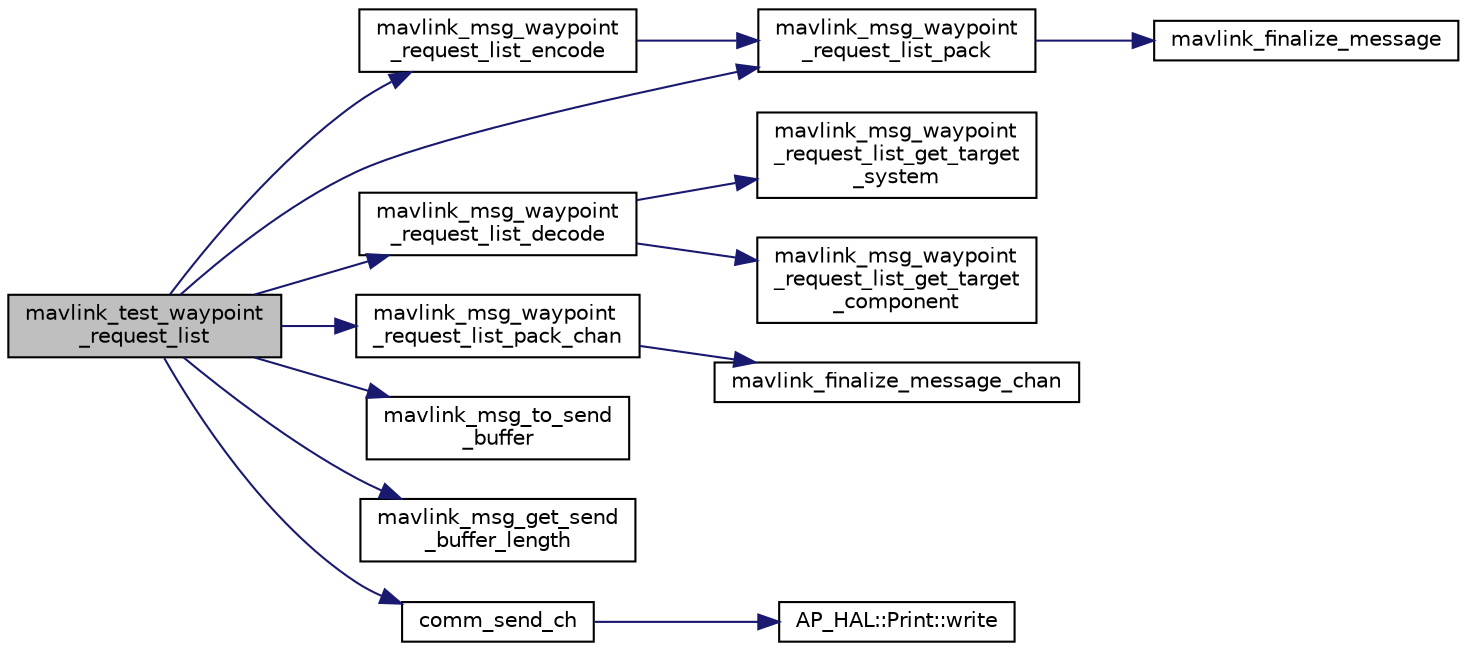 digraph "mavlink_test_waypoint_request_list"
{
 // INTERACTIVE_SVG=YES
  edge [fontname="Helvetica",fontsize="10",labelfontname="Helvetica",labelfontsize="10"];
  node [fontname="Helvetica",fontsize="10",shape=record];
  rankdir="LR";
  Node1 [label="mavlink_test_waypoint\l_request_list",height=0.2,width=0.4,color="black", fillcolor="grey75", style="filled" fontcolor="black"];
  Node1 -> Node2 [color="midnightblue",fontsize="10",style="solid",fontname="Helvetica"];
  Node2 [label="mavlink_msg_waypoint\l_request_list_encode",height=0.2,width=0.4,color="black", fillcolor="white", style="filled",URL="$mavlink__msg__waypoint__request__list_8h.html#a8dd868e8cf875d7a4b85cf6d5eff99fd",tooltip="Encode a waypoint_request_list struct into a message. "];
  Node2 -> Node3 [color="midnightblue",fontsize="10",style="solid",fontname="Helvetica"];
  Node3 [label="mavlink_msg_waypoint\l_request_list_pack",height=0.2,width=0.4,color="black", fillcolor="white", style="filled",URL="$mavlink__msg__waypoint__request__list_8h.html#ab2ba61c6df13ac8a224623f725c4f6c5",tooltip="Pack a waypoint_request_list message. "];
  Node3 -> Node4 [color="midnightblue",fontsize="10",style="solid",fontname="Helvetica"];
  Node4 [label="mavlink_finalize_message",height=0.2,width=0.4,color="black", fillcolor="white", style="filled",URL="$v0_89_2mavlink__helpers_8h.html#af3bea083c5ec83f5b6570b2bd4a817d0",tooltip="Finalize a MAVLink message with MAVLINK_COMM_0 as default channel. "];
  Node1 -> Node5 [color="midnightblue",fontsize="10",style="solid",fontname="Helvetica"];
  Node5 [label="mavlink_msg_waypoint\l_request_list_decode",height=0.2,width=0.4,color="black", fillcolor="white", style="filled",URL="$mavlink__msg__waypoint__request__list_8h.html#acbcd4f3e595dc0e2cb754a000dea123b",tooltip="Decode a waypoint_request_list message into a struct. "];
  Node5 -> Node6 [color="midnightblue",fontsize="10",style="solid",fontname="Helvetica"];
  Node6 [label="mavlink_msg_waypoint\l_request_list_get_target\l_system",height=0.2,width=0.4,color="black", fillcolor="white", style="filled",URL="$mavlink__msg__waypoint__request__list_8h.html#a33363937409389fd49e6c296eb6d4a90",tooltip="Send a waypoint_request_list message. "];
  Node5 -> Node7 [color="midnightblue",fontsize="10",style="solid",fontname="Helvetica"];
  Node7 [label="mavlink_msg_waypoint\l_request_list_get_target\l_component",height=0.2,width=0.4,color="black", fillcolor="white", style="filled",URL="$mavlink__msg__waypoint__request__list_8h.html#a9585a75154c894c7c56ce896745b7370",tooltip="Get field target_component from waypoint_request_list message. "];
  Node1 -> Node3 [color="midnightblue",fontsize="10",style="solid",fontname="Helvetica"];
  Node1 -> Node8 [color="midnightblue",fontsize="10",style="solid",fontname="Helvetica"];
  Node8 [label="mavlink_msg_waypoint\l_request_list_pack_chan",height=0.2,width=0.4,color="black", fillcolor="white", style="filled",URL="$mavlink__msg__waypoint__request__list_8h.html#aced369f1f393cb47776012ae114a8a4f",tooltip="Pack a waypoint_request_list message on a channel. "];
  Node8 -> Node9 [color="midnightblue",fontsize="10",style="solid",fontname="Helvetica"];
  Node9 [label="mavlink_finalize_message_chan",height=0.2,width=0.4,color="black", fillcolor="white", style="filled",URL="$v0_89_2mavlink__helpers_8h.html#aa66131138fc02101dcc73b4b556ab422",tooltip="Finalize a MAVLink message with channel assignment. "];
  Node1 -> Node10 [color="midnightblue",fontsize="10",style="solid",fontname="Helvetica"];
  Node10 [label="mavlink_msg_to_send\l_buffer",height=0.2,width=0.4,color="black", fillcolor="white", style="filled",URL="$v0_89_2mavlink__helpers_8h.html#afea0a9befa84822fd62c2899ea0d849e",tooltip="Pack a message to send it over a serial byte stream. "];
  Node1 -> Node11 [color="midnightblue",fontsize="10",style="solid",fontname="Helvetica"];
  Node11 [label="mavlink_msg_get_send\l_buffer_length",height=0.2,width=0.4,color="black", fillcolor="white", style="filled",URL="$v0_89_2protocol_8h.html#aa86c08f27aabb7a2e12a67f189f590c8",tooltip="Get the required buffer size for this message. "];
  Node1 -> Node12 [color="midnightblue",fontsize="10",style="solid",fontname="Helvetica"];
  Node12 [label="comm_send_ch",height=0.2,width=0.4,color="black", fillcolor="white", style="filled",URL="$GCS__MAVLink_8h.html#ab753873a1ee10adedd0ce246311468f8"];
  Node12 -> Node13 [color="midnightblue",fontsize="10",style="solid",fontname="Helvetica"];
  Node13 [label="AP_HAL::Print::write",height=0.2,width=0.4,color="black", fillcolor="white", style="filled",URL="$classAP__HAL_1_1Print.html#acc65391952a43334f8f5c9bef341f501"];
}
